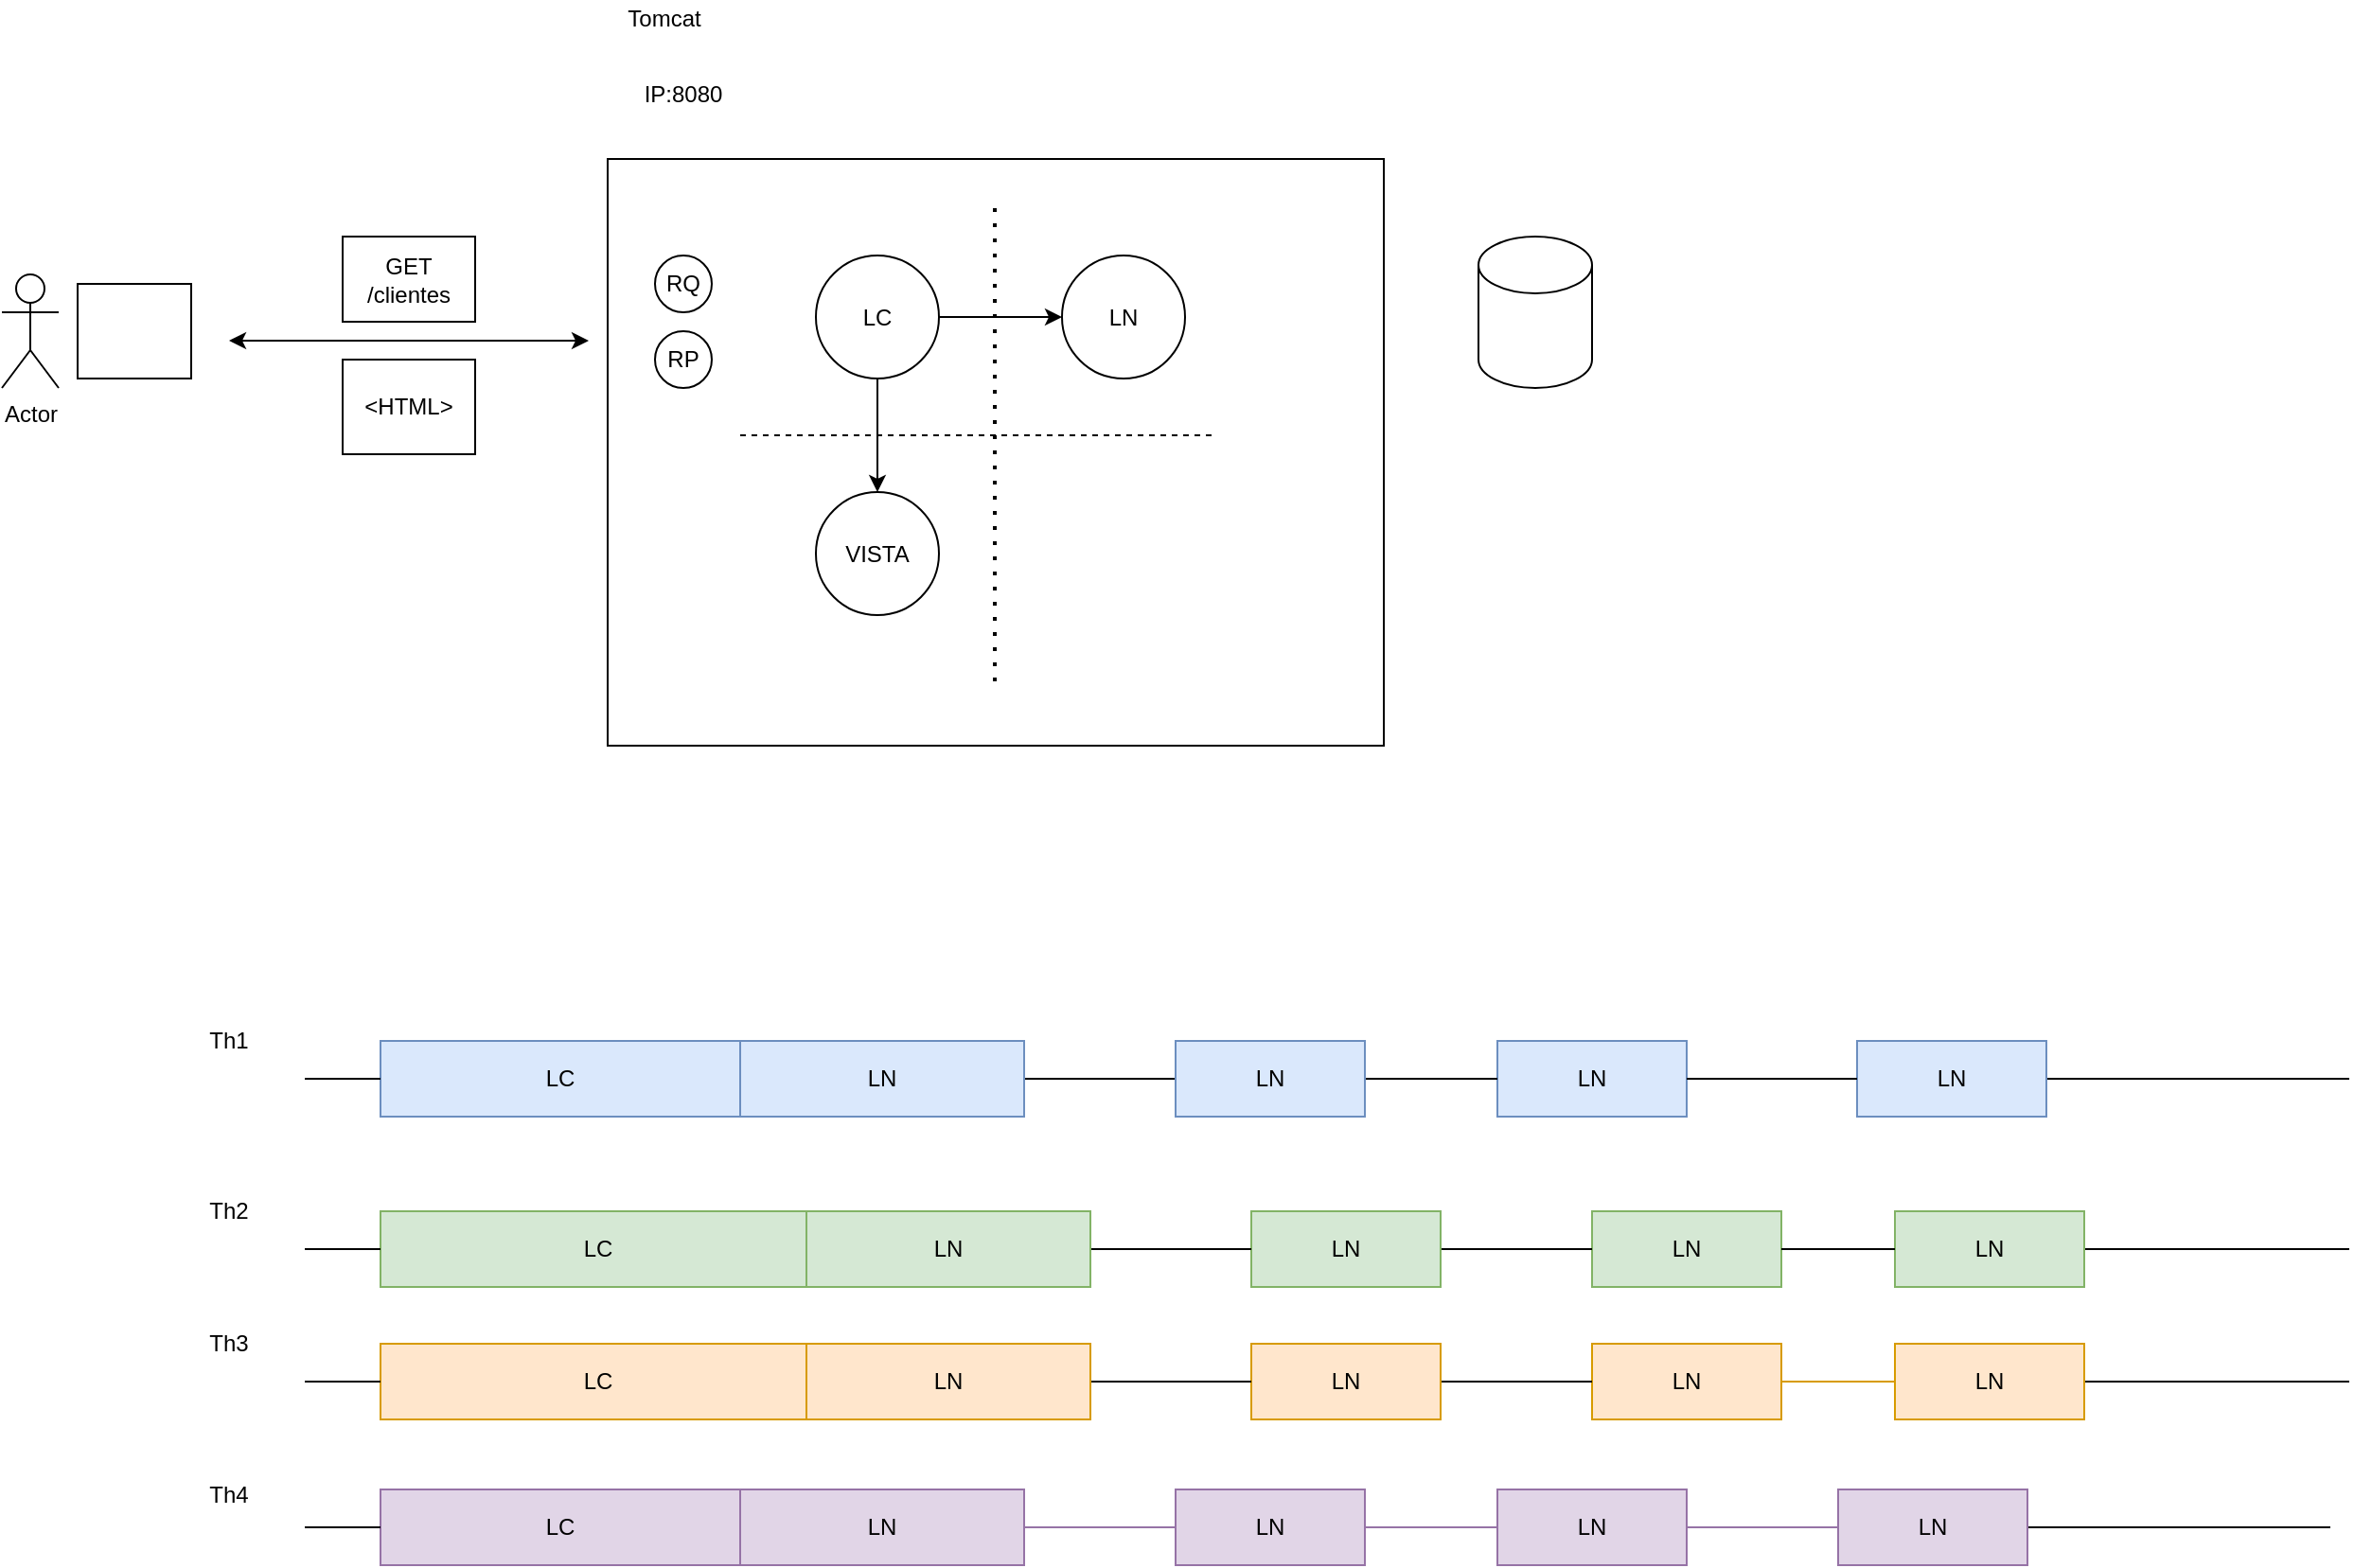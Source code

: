 <mxfile version="14.5.1" type="device" pages="4"><diagram id="OQXVmi5v03VDWBi_TgnM" name="Página-1"><mxGraphModel dx="1022" dy="591" grid="1" gridSize="10" guides="1" tooltips="1" connect="1" arrows="1" fold="1" page="1" pageScale="1" pageWidth="1169" pageHeight="827" math="0" shadow="0"><root><mxCell id="0"/><mxCell id="1" parent="0"/><mxCell id="PTMOw6zYpCvdBsjkZRKe-1" value="" style="rounded=0;whiteSpace=wrap;html=1;fillColor=none;" vertex="1" parent="1"><mxGeometry x="330" y="104" width="410" height="310" as="geometry"/></mxCell><mxCell id="PTMOw6zYpCvdBsjkZRKe-2" value="" style="rounded=0;whiteSpace=wrap;html=1;fillColor=none;" vertex="1" parent="1"><mxGeometry x="50" y="170" width="60" height="50" as="geometry"/></mxCell><mxCell id="PTMOw6zYpCvdBsjkZRKe-14" style="edgeStyle=orthogonalEdgeStyle;rounded=0;orthogonalLoop=1;jettySize=auto;html=1;entryX=0;entryY=0.5;entryDx=0;entryDy=0;" edge="1" parent="1" source="PTMOw6zYpCvdBsjkZRKe-3" target="PTMOw6zYpCvdBsjkZRKe-13"><mxGeometry relative="1" as="geometry"/></mxCell><mxCell id="PTMOw6zYpCvdBsjkZRKe-16" style="edgeStyle=orthogonalEdgeStyle;rounded=0;orthogonalLoop=1;jettySize=auto;html=1;" edge="1" parent="1" source="PTMOw6zYpCvdBsjkZRKe-3" target="PTMOw6zYpCvdBsjkZRKe-15"><mxGeometry relative="1" as="geometry"/></mxCell><mxCell id="PTMOw6zYpCvdBsjkZRKe-3" value="LC" style="ellipse;whiteSpace=wrap;html=1;aspect=fixed;fillColor=none;" vertex="1" parent="1"><mxGeometry x="440" y="155" width="65" height="65" as="geometry"/></mxCell><mxCell id="PTMOw6zYpCvdBsjkZRKe-4" value="Tomcat" style="text;html=1;strokeColor=none;fillColor=none;align=center;verticalAlign=middle;whiteSpace=wrap;rounded=0;" vertex="1" parent="1"><mxGeometry x="340" y="20" width="40" height="20" as="geometry"/></mxCell><mxCell id="PTMOw6zYpCvdBsjkZRKe-5" value="IP:8080" style="text;html=1;strokeColor=none;fillColor=none;align=center;verticalAlign=middle;whiteSpace=wrap;rounded=0;" vertex="1" parent="1"><mxGeometry x="350" y="60" width="40" height="20" as="geometry"/></mxCell><mxCell id="PTMOw6zYpCvdBsjkZRKe-6" value="Actor" style="shape=umlActor;verticalLabelPosition=bottom;verticalAlign=top;html=1;outlineConnect=0;fillColor=none;" vertex="1" parent="1"><mxGeometry x="10" y="165" width="30" height="60" as="geometry"/></mxCell><mxCell id="PTMOw6zYpCvdBsjkZRKe-7" value="" style="endArrow=classic;startArrow=classic;html=1;" edge="1" parent="1"><mxGeometry width="50" height="50" relative="1" as="geometry"><mxPoint x="130" y="200" as="sourcePoint"/><mxPoint x="320" y="200" as="targetPoint"/></mxGeometry></mxCell><mxCell id="PTMOw6zYpCvdBsjkZRKe-8" value="GET /clientes" style="rounded=0;whiteSpace=wrap;html=1;fillColor=none;" vertex="1" parent="1"><mxGeometry x="190" y="145" width="70" height="45" as="geometry"/></mxCell><mxCell id="PTMOw6zYpCvdBsjkZRKe-9" value="&amp;lt;HTML&amp;gt;" style="rounded=0;whiteSpace=wrap;html=1;fillColor=none;" vertex="1" parent="1"><mxGeometry x="190" y="210" width="70" height="50" as="geometry"/></mxCell><mxCell id="PTMOw6zYpCvdBsjkZRKe-11" value="RQ" style="ellipse;whiteSpace=wrap;html=1;aspect=fixed;fillColor=none;" vertex="1" parent="1"><mxGeometry x="355" y="155" width="30" height="30" as="geometry"/></mxCell><mxCell id="PTMOw6zYpCvdBsjkZRKe-12" value="RP" style="ellipse;whiteSpace=wrap;html=1;aspect=fixed;fillColor=none;" vertex="1" parent="1"><mxGeometry x="355" y="195" width="30" height="30" as="geometry"/></mxCell><mxCell id="PTMOw6zYpCvdBsjkZRKe-13" value="LN" style="ellipse;whiteSpace=wrap;html=1;aspect=fixed;fillColor=none;" vertex="1" parent="1"><mxGeometry x="570" y="155" width="65" height="65" as="geometry"/></mxCell><mxCell id="PTMOw6zYpCvdBsjkZRKe-15" value="VISTA" style="ellipse;whiteSpace=wrap;html=1;aspect=fixed;fillColor=none;" vertex="1" parent="1"><mxGeometry x="440" y="280" width="65" height="65" as="geometry"/></mxCell><mxCell id="PTMOw6zYpCvdBsjkZRKe-17" value="" style="endArrow=none;dashed=1;html=1;" edge="1" parent="1"><mxGeometry width="50" height="50" relative="1" as="geometry"><mxPoint x="400" y="250" as="sourcePoint"/><mxPoint x="650" y="250" as="targetPoint"/></mxGeometry></mxCell><mxCell id="PTMOw6zYpCvdBsjkZRKe-18" value="" style="endArrow=none;dashed=1;html=1;dashPattern=1 3;strokeWidth=2;" edge="1" parent="1"><mxGeometry width="50" height="50" relative="1" as="geometry"><mxPoint x="534.5" y="380" as="sourcePoint"/><mxPoint x="534.5" y="130" as="targetPoint"/></mxGeometry></mxCell><mxCell id="PTMOw6zYpCvdBsjkZRKe-19" value="" style="shape=cylinder3;whiteSpace=wrap;html=1;boundedLbl=1;backgroundOutline=1;size=15;fillColor=none;" vertex="1" parent="1"><mxGeometry x="790" y="145" width="60" height="80" as="geometry"/></mxCell><mxCell id="PTMOw6zYpCvdBsjkZRKe-20" value="" style="endArrow=none;html=1;" edge="1" parent="1" source="PTMOw6zYpCvdBsjkZRKe-28"><mxGeometry width="50" height="50" relative="1" as="geometry"><mxPoint x="170" y="590" as="sourcePoint"/><mxPoint x="1250" y="590" as="targetPoint"/></mxGeometry></mxCell><mxCell id="PTMOw6zYpCvdBsjkZRKe-21" value="LC" style="rounded=0;whiteSpace=wrap;html=1;fillColor=#dae8fc;strokeColor=#6c8ebf;" vertex="1" parent="1"><mxGeometry x="210" y="570" width="190" height="40" as="geometry"/></mxCell><mxCell id="PTMOw6zYpCvdBsjkZRKe-22" value="" style="endArrow=none;html=1;" edge="1" parent="1" target="PTMOw6zYpCvdBsjkZRKe-21"><mxGeometry width="50" height="50" relative="1" as="geometry"><mxPoint x="170" y="590" as="sourcePoint"/><mxPoint x="980" y="590" as="targetPoint"/></mxGeometry></mxCell><mxCell id="PTMOw6zYpCvdBsjkZRKe-23" value="Th1" style="text;html=1;strokeColor=none;fillColor=none;align=center;verticalAlign=middle;whiteSpace=wrap;rounded=0;" vertex="1" parent="1"><mxGeometry x="110" y="560" width="40" height="20" as="geometry"/></mxCell><mxCell id="PTMOw6zYpCvdBsjkZRKe-26" value="LN&lt;span style=&quot;color: rgba(0 , 0 , 0 , 0) ; font-family: monospace ; font-size: 0px&quot;&gt;%3CmxGraphModel%3E%3Croot%3E%3CmxCell%20id%3D%220%22%2F%3E%3CmxCell%20id%3D%221%22%20parent%3D%220%22%2F%3E%3CmxCell%20id%3D%222%22%20value%3D%22LC%22%20style%3D%22ellipse%3BwhiteSpace%3Dwrap%3Bhtml%3D1%3Baspect%3Dfixed%3BfillColor%3Dnone%3B%22%20vertex%3D%221%22%20parent%3D%221%22%3E%3CmxGeometry%20x%3D%22440%22%20y%3D%22155%22%20width%3D%2265%22%20height%3D%2265%22%20as%3D%22geometry%22%2F%3E%3C%2FmxCell%3E%3C%2Froot%3E%3C%2FmxGraphModel%3E&lt;/span&gt;" style="rounded=0;whiteSpace=wrap;html=1;fillColor=#dae8fc;strokeColor=#6c8ebf;" vertex="1" parent="1"><mxGeometry x="800" y="570" width="100" height="40" as="geometry"/></mxCell><mxCell id="PTMOw6zYpCvdBsjkZRKe-27" value="" style="endArrow=none;html=1;" edge="1" parent="1" source="PTMOw6zYpCvdBsjkZRKe-21" target="PTMOw6zYpCvdBsjkZRKe-26"><mxGeometry width="50" height="50" relative="1" as="geometry"><mxPoint x="400" y="590" as="sourcePoint"/><mxPoint x="1120" y="590" as="targetPoint"/></mxGeometry></mxCell><mxCell id="PTMOw6zYpCvdBsjkZRKe-25" value="LN&lt;span style=&quot;color: rgba(0 , 0 , 0 , 0) ; font-family: monospace ; font-size: 0px&quot;&gt;%3CmxGraphModel%3E%3Croot%3E%3CmxCell%20id%3D%220%22%2F%3E%3CmxCell%20id%3D%221%22%20parent%3D%220%22%2F%3E%3CmxCell%20id%3D%222%22%20value%3D%22LC%22%20style%3D%22ellipse%3BwhiteSpace%3Dwrap%3Bhtml%3D1%3Baspect%3Dfixed%3BfillColor%3Dnone%3B%22%20vertex%3D%221%22%20parent%3D%221%22%3E%3CmxGeometry%20x%3D%22440%22%20y%3D%22155%22%20width%3D%2265%22%20height%3D%2265%22%20as%3D%22geometry%22%2F%3E%3C%2FmxCell%3E%3C%2Froot%3E%3C%2FmxGraphModel%3E&lt;/span&gt;" style="rounded=0;whiteSpace=wrap;html=1;fillColor=#dae8fc;strokeColor=#6c8ebf;" vertex="1" parent="1"><mxGeometry x="630" y="570" width="100" height="40" as="geometry"/></mxCell><mxCell id="PTMOw6zYpCvdBsjkZRKe-28" value="LN&lt;span style=&quot;color: rgba(0 , 0 , 0 , 0) ; font-family: monospace ; font-size: 0px&quot;&gt;%3CmxGraphModel%3E%3Croot%3E%3CmxCell%20id%3D%220%22%2F%3E%3CmxCell%20id%3D%221%22%20parent%3D%220%22%2F%3E%3CmxCell%20id%3D%222%22%20value%3D%22LC%22%20style%3D%22ellipse%3BwhiteSpace%3Dwrap%3Bhtml%3D1%3Baspect%3Dfixed%3BfillColor%3Dnone%3B%22%20vertex%3D%221%22%20parent%3D%221%22%3E%3CmxGeometry%20x%3D%22440%22%20y%3D%22155%22%20width%3D%2265%22%20height%3D%2265%22%20as%3D%22geometry%22%2F%3E%3C%2FmxCell%3E%3C%2Froot%3E%3C%2FmxGraphModel%3E&lt;/span&gt;" style="rounded=0;whiteSpace=wrap;html=1;fillColor=#dae8fc;strokeColor=#6c8ebf;" vertex="1" parent="1"><mxGeometry x="990" y="570" width="100" height="40" as="geometry"/></mxCell><mxCell id="PTMOw6zYpCvdBsjkZRKe-29" value="" style="endArrow=none;html=1;" edge="1" parent="1" source="PTMOw6zYpCvdBsjkZRKe-26" target="PTMOw6zYpCvdBsjkZRKe-28"><mxGeometry width="50" height="50" relative="1" as="geometry"><mxPoint x="900" y="590" as="sourcePoint"/><mxPoint x="1120" y="590" as="targetPoint"/></mxGeometry></mxCell><mxCell id="PTMOw6zYpCvdBsjkZRKe-24" value="LN" style="rounded=0;whiteSpace=wrap;html=1;fillColor=#dae8fc;strokeColor=#6c8ebf;" vertex="1" parent="1"><mxGeometry x="400" y="570" width="150" height="40" as="geometry"/></mxCell><mxCell id="PTMOw6zYpCvdBsjkZRKe-30" value="" style="endArrow=none;html=1;" edge="1" parent="1" source="PTMOw6zYpCvdBsjkZRKe-37"><mxGeometry width="50" height="50" relative="1" as="geometry"><mxPoint x="170" y="680" as="sourcePoint"/><mxPoint x="1250" y="680" as="targetPoint"/></mxGeometry></mxCell><mxCell id="PTMOw6zYpCvdBsjkZRKe-31" value="LC" style="rounded=0;whiteSpace=wrap;html=1;fillColor=#d5e8d4;strokeColor=#82b366;" vertex="1" parent="1"><mxGeometry x="210" y="660" width="230" height="40" as="geometry"/></mxCell><mxCell id="PTMOw6zYpCvdBsjkZRKe-32" value="" style="endArrow=none;html=1;" edge="1" parent="1" target="PTMOw6zYpCvdBsjkZRKe-31"><mxGeometry width="50" height="50" relative="1" as="geometry"><mxPoint x="170" y="680" as="sourcePoint"/><mxPoint x="980" y="680" as="targetPoint"/></mxGeometry></mxCell><mxCell id="PTMOw6zYpCvdBsjkZRKe-33" value="Th2" style="text;html=1;strokeColor=none;fillColor=none;align=center;verticalAlign=middle;whiteSpace=wrap;rounded=0;" vertex="1" parent="1"><mxGeometry x="110" y="650" width="40" height="20" as="geometry"/></mxCell><mxCell id="PTMOw6zYpCvdBsjkZRKe-34" value="LN&lt;span style=&quot;color: rgba(0 , 0 , 0 , 0) ; font-family: monospace ; font-size: 0px&quot;&gt;%3CmxGraphModel%3E%3Croot%3E%3CmxCell%20id%3D%220%22%2F%3E%3CmxCell%20id%3D%221%22%20parent%3D%220%22%2F%3E%3CmxCell%20id%3D%222%22%20value%3D%22LC%22%20style%3D%22ellipse%3BwhiteSpace%3Dwrap%3Bhtml%3D1%3Baspect%3Dfixed%3BfillColor%3Dnone%3B%22%20vertex%3D%221%22%20parent%3D%221%22%3E%3CmxGeometry%20x%3D%22440%22%20y%3D%22155%22%20width%3D%2265%22%20height%3D%2265%22%20as%3D%22geometry%22%2F%3E%3C%2FmxCell%3E%3C%2Froot%3E%3C%2FmxGraphModel%3E&lt;/span&gt;" style="rounded=0;whiteSpace=wrap;html=1;fillColor=#d5e8d4;strokeColor=#82b366;" vertex="1" parent="1"><mxGeometry x="850" y="660" width="100" height="40" as="geometry"/></mxCell><mxCell id="PTMOw6zYpCvdBsjkZRKe-35" value="" style="endArrow=none;html=1;" edge="1" parent="1" source="PTMOw6zYpCvdBsjkZRKe-36" target="PTMOw6zYpCvdBsjkZRKe-34"><mxGeometry width="50" height="50" relative="1" as="geometry"><mxPoint x="400" y="680" as="sourcePoint"/><mxPoint x="1120" y="680" as="targetPoint"/></mxGeometry></mxCell><mxCell id="PTMOw6zYpCvdBsjkZRKe-37" value="LN&lt;span style=&quot;color: rgba(0 , 0 , 0 , 0) ; font-family: monospace ; font-size: 0px&quot;&gt;%3CmxGraphModel%3E%3Croot%3E%3CmxCell%20id%3D%220%22%2F%3E%3CmxCell%20id%3D%221%22%20parent%3D%220%22%2F%3E%3CmxCell%20id%3D%222%22%20value%3D%22LC%22%20style%3D%22ellipse%3BwhiteSpace%3Dwrap%3Bhtml%3D1%3Baspect%3Dfixed%3BfillColor%3Dnone%3B%22%20vertex%3D%221%22%20parent%3D%221%22%3E%3CmxGeometry%20x%3D%22440%22%20y%3D%22155%22%20width%3D%2265%22%20height%3D%2265%22%20as%3D%22geometry%22%2F%3E%3C%2FmxCell%3E%3C%2Froot%3E%3C%2FmxGraphModel%3E&lt;/span&gt;" style="rounded=0;whiteSpace=wrap;html=1;fillColor=#d5e8d4;strokeColor=#82b366;" vertex="1" parent="1"><mxGeometry x="1010" y="660" width="100" height="40" as="geometry"/></mxCell><mxCell id="PTMOw6zYpCvdBsjkZRKe-38" value="" style="endArrow=none;html=1;" edge="1" parent="1" source="PTMOw6zYpCvdBsjkZRKe-34" target="PTMOw6zYpCvdBsjkZRKe-37"><mxGeometry width="50" height="50" relative="1" as="geometry"><mxPoint x="900" y="680" as="sourcePoint"/><mxPoint x="1120" y="680" as="targetPoint"/></mxGeometry></mxCell><mxCell id="PTMOw6zYpCvdBsjkZRKe-36" value="LN&lt;span style=&quot;color: rgba(0 , 0 , 0 , 0) ; font-family: monospace ; font-size: 0px&quot;&gt;%3CmxGraphModel%3E%3Croot%3E%3CmxCell%20id%3D%220%22%2F%3E%3CmxCell%20id%3D%221%22%20parent%3D%220%22%2F%3E%3CmxCell%20id%3D%222%22%20value%3D%22LC%22%20style%3D%22ellipse%3BwhiteSpace%3Dwrap%3Bhtml%3D1%3Baspect%3Dfixed%3BfillColor%3Dnone%3B%22%20vertex%3D%221%22%20parent%3D%221%22%3E%3CmxGeometry%20x%3D%22440%22%20y%3D%22155%22%20width%3D%2265%22%20height%3D%2265%22%20as%3D%22geometry%22%2F%3E%3C%2FmxCell%3E%3C%2Froot%3E%3C%2FmxGraphModel%3E&lt;/span&gt;" style="rounded=0;whiteSpace=wrap;html=1;fillColor=#d5e8d4;strokeColor=#82b366;" vertex="1" parent="1"><mxGeometry x="670" y="660" width="100" height="40" as="geometry"/></mxCell><mxCell id="PTMOw6zYpCvdBsjkZRKe-40" value="" style="endArrow=none;html=1;" edge="1" parent="1" source="PTMOw6zYpCvdBsjkZRKe-31" target="PTMOw6zYpCvdBsjkZRKe-36"><mxGeometry width="50" height="50" relative="1" as="geometry"><mxPoint x="400" y="680" as="sourcePoint"/><mxPoint x="800" y="680" as="targetPoint"/></mxGeometry></mxCell><mxCell id="PTMOw6zYpCvdBsjkZRKe-39" value="LN" style="rounded=0;whiteSpace=wrap;html=1;fillColor=#d5e8d4;strokeColor=#82b366;" vertex="1" parent="1"><mxGeometry x="435" y="660" width="150" height="40" as="geometry"/></mxCell><mxCell id="PTMOw6zYpCvdBsjkZRKe-41" value="" style="endArrow=none;html=1;" edge="1" parent="1" source="PTMOw6zYpCvdBsjkZRKe-47"><mxGeometry width="50" height="50" relative="1" as="geometry"><mxPoint x="170" y="750" as="sourcePoint"/><mxPoint x="1250" y="750" as="targetPoint"/></mxGeometry></mxCell><mxCell id="PTMOw6zYpCvdBsjkZRKe-42" value="LC" style="rounded=0;whiteSpace=wrap;html=1;fillColor=#ffe6cc;strokeColor=#d79b00;" vertex="1" parent="1"><mxGeometry x="210" y="730" width="230" height="40" as="geometry"/></mxCell><mxCell id="PTMOw6zYpCvdBsjkZRKe-43" value="" style="endArrow=none;html=1;" edge="1" parent="1" target="PTMOw6zYpCvdBsjkZRKe-42"><mxGeometry width="50" height="50" relative="1" as="geometry"><mxPoint x="170" y="750" as="sourcePoint"/><mxPoint x="980" y="750" as="targetPoint"/></mxGeometry></mxCell><mxCell id="PTMOw6zYpCvdBsjkZRKe-44" value="Th3" style="text;html=1;strokeColor=none;fillColor=none;align=center;verticalAlign=middle;whiteSpace=wrap;rounded=0;" vertex="1" parent="1"><mxGeometry x="110" y="720" width="40" height="20" as="geometry"/></mxCell><mxCell id="PTMOw6zYpCvdBsjkZRKe-45" value="LN&lt;span style=&quot;color: rgba(0 , 0 , 0 , 0) ; font-family: monospace ; font-size: 0px&quot;&gt;%3CmxGraphModel%3E%3Croot%3E%3CmxCell%20id%3D%220%22%2F%3E%3CmxCell%20id%3D%221%22%20parent%3D%220%22%2F%3E%3CmxCell%20id%3D%222%22%20value%3D%22LC%22%20style%3D%22ellipse%3BwhiteSpace%3Dwrap%3Bhtml%3D1%3Baspect%3Dfixed%3BfillColor%3Dnone%3B%22%20vertex%3D%221%22%20parent%3D%221%22%3E%3CmxGeometry%20x%3D%22440%22%20y%3D%22155%22%20width%3D%2265%22%20height%3D%2265%22%20as%3D%22geometry%22%2F%3E%3C%2FmxCell%3E%3C%2Froot%3E%3C%2FmxGraphModel%3E&lt;/span&gt;" style="rounded=0;whiteSpace=wrap;html=1;fillColor=#ffe6cc;strokeColor=#d79b00;" vertex="1" parent="1"><mxGeometry x="850" y="730" width="100" height="40" as="geometry"/></mxCell><mxCell id="PTMOw6zYpCvdBsjkZRKe-46" value="" style="endArrow=none;html=1;fillColor=#ffe6cc;" edge="1" parent="1" source="PTMOw6zYpCvdBsjkZRKe-49" target="PTMOw6zYpCvdBsjkZRKe-45"><mxGeometry width="50" height="50" relative="1" as="geometry"><mxPoint x="400" y="750" as="sourcePoint"/><mxPoint x="1120" y="750" as="targetPoint"/></mxGeometry></mxCell><mxCell id="PTMOw6zYpCvdBsjkZRKe-47" value="LN&lt;span style=&quot;color: rgba(0 , 0 , 0 , 0) ; font-family: monospace ; font-size: 0px&quot;&gt;%3CmxGraphModel%3E%3Croot%3E%3CmxCell%20id%3D%220%22%2F%3E%3CmxCell%20id%3D%221%22%20parent%3D%220%22%2F%3E%3CmxCell%20id%3D%222%22%20value%3D%22LC%22%20style%3D%22ellipse%3BwhiteSpace%3Dwrap%3Bhtml%3D1%3Baspect%3Dfixed%3BfillColor%3Dnone%3B%22%20vertex%3D%221%22%20parent%3D%221%22%3E%3CmxGeometry%20x%3D%22440%22%20y%3D%22155%22%20width%3D%2265%22%20height%3D%2265%22%20as%3D%22geometry%22%2F%3E%3C%2FmxCell%3E%3C%2Froot%3E%3C%2FmxGraphModel%3E&lt;/span&gt;" style="rounded=0;whiteSpace=wrap;html=1;fillColor=#ffe6cc;strokeColor=#d79b00;" vertex="1" parent="1"><mxGeometry x="1010" y="730" width="100" height="40" as="geometry"/></mxCell><mxCell id="PTMOw6zYpCvdBsjkZRKe-48" value="" style="endArrow=none;html=1;fillColor=#ffe6cc;strokeColor=#d79b00;" edge="1" parent="1" source="PTMOw6zYpCvdBsjkZRKe-45" target="PTMOw6zYpCvdBsjkZRKe-47"><mxGeometry width="50" height="50" relative="1" as="geometry"><mxPoint x="900" y="750" as="sourcePoint"/><mxPoint x="1120" y="750" as="targetPoint"/></mxGeometry></mxCell><mxCell id="PTMOw6zYpCvdBsjkZRKe-49" value="LN&lt;span style=&quot;color: rgba(0 , 0 , 0 , 0) ; font-family: monospace ; font-size: 0px&quot;&gt;%3CmxGraphModel%3E%3Croot%3E%3CmxCell%20id%3D%220%22%2F%3E%3CmxCell%20id%3D%221%22%20parent%3D%220%22%2F%3E%3CmxCell%20id%3D%222%22%20value%3D%22LC%22%20style%3D%22ellipse%3BwhiteSpace%3Dwrap%3Bhtml%3D1%3Baspect%3Dfixed%3BfillColor%3Dnone%3B%22%20vertex%3D%221%22%20parent%3D%221%22%3E%3CmxGeometry%20x%3D%22440%22%20y%3D%22155%22%20width%3D%2265%22%20height%3D%2265%22%20as%3D%22geometry%22%2F%3E%3C%2FmxCell%3E%3C%2Froot%3E%3C%2FmxGraphModel%3E&lt;/span&gt;" style="rounded=0;whiteSpace=wrap;html=1;fillColor=#ffe6cc;strokeColor=#d79b00;" vertex="1" parent="1"><mxGeometry x="670" y="730" width="100" height="40" as="geometry"/></mxCell><mxCell id="PTMOw6zYpCvdBsjkZRKe-50" value="" style="endArrow=none;html=1;fillColor=#ffe6cc;" edge="1" parent="1" source="PTMOw6zYpCvdBsjkZRKe-42" target="PTMOw6zYpCvdBsjkZRKe-49"><mxGeometry width="50" height="50" relative="1" as="geometry"><mxPoint x="400" y="750" as="sourcePoint"/><mxPoint x="800" y="750" as="targetPoint"/></mxGeometry></mxCell><mxCell id="PTMOw6zYpCvdBsjkZRKe-51" value="LN" style="rounded=0;whiteSpace=wrap;html=1;fillColor=#ffe6cc;strokeColor=#d79b00;" vertex="1" parent="1"><mxGeometry x="435" y="730" width="150" height="40" as="geometry"/></mxCell><mxCell id="PTMOw6zYpCvdBsjkZRKe-52" value="" style="endArrow=none;html=1;" edge="1" parent="1" source="PTMOw6zYpCvdBsjkZRKe-58"><mxGeometry width="50" height="50" relative="1" as="geometry"><mxPoint x="170" y="827" as="sourcePoint"/><mxPoint x="1240" y="827" as="targetPoint"/></mxGeometry></mxCell><mxCell id="PTMOw6zYpCvdBsjkZRKe-53" value="LC" style="rounded=0;whiteSpace=wrap;html=1;fillColor=#e1d5e7;strokeColor=#9673a6;" vertex="1" parent="1"><mxGeometry x="210" y="807" width="190" height="40" as="geometry"/></mxCell><mxCell id="PTMOw6zYpCvdBsjkZRKe-54" value="" style="endArrow=none;html=1;" edge="1" parent="1" target="PTMOw6zYpCvdBsjkZRKe-53"><mxGeometry width="50" height="50" relative="1" as="geometry"><mxPoint x="170" y="827" as="sourcePoint"/><mxPoint x="980" y="827" as="targetPoint"/></mxGeometry></mxCell><mxCell id="PTMOw6zYpCvdBsjkZRKe-55" value="LN&lt;span style=&quot;color: rgba(0 , 0 , 0 , 0) ; font-family: monospace ; font-size: 0px&quot;&gt;%3CmxGraphModel%3E%3Croot%3E%3CmxCell%20id%3D%220%22%2F%3E%3CmxCell%20id%3D%221%22%20parent%3D%220%22%2F%3E%3CmxCell%20id%3D%222%22%20value%3D%22LC%22%20style%3D%22ellipse%3BwhiteSpace%3Dwrap%3Bhtml%3D1%3Baspect%3Dfixed%3BfillColor%3Dnone%3B%22%20vertex%3D%221%22%20parent%3D%221%22%3E%3CmxGeometry%20x%3D%22440%22%20y%3D%22155%22%20width%3D%2265%22%20height%3D%2265%22%20as%3D%22geometry%22%2F%3E%3C%2FmxCell%3E%3C%2Froot%3E%3C%2FmxGraphModel%3E&lt;/span&gt;" style="rounded=0;whiteSpace=wrap;html=1;fillColor=#e1d5e7;strokeColor=#9673a6;" vertex="1" parent="1"><mxGeometry x="800" y="807" width="100" height="40" as="geometry"/></mxCell><mxCell id="PTMOw6zYpCvdBsjkZRKe-56" value="" style="endArrow=none;html=1;fillColor=#e1d5e7;strokeColor=#9673a6;" edge="1" parent="1" source="PTMOw6zYpCvdBsjkZRKe-53" target="PTMOw6zYpCvdBsjkZRKe-55"><mxGeometry width="50" height="50" relative="1" as="geometry"><mxPoint x="400" y="827" as="sourcePoint"/><mxPoint x="1120" y="827" as="targetPoint"/></mxGeometry></mxCell><mxCell id="PTMOw6zYpCvdBsjkZRKe-57" value="LN&lt;span style=&quot;color: rgba(0 , 0 , 0 , 0) ; font-family: monospace ; font-size: 0px&quot;&gt;%3CmxGraphModel%3E%3Croot%3E%3CmxCell%20id%3D%220%22%2F%3E%3CmxCell%20id%3D%221%22%20parent%3D%220%22%2F%3E%3CmxCell%20id%3D%222%22%20value%3D%22LC%22%20style%3D%22ellipse%3BwhiteSpace%3Dwrap%3Bhtml%3D1%3Baspect%3Dfixed%3BfillColor%3Dnone%3B%22%20vertex%3D%221%22%20parent%3D%221%22%3E%3CmxGeometry%20x%3D%22440%22%20y%3D%22155%22%20width%3D%2265%22%20height%3D%2265%22%20as%3D%22geometry%22%2F%3E%3C%2FmxCell%3E%3C%2Froot%3E%3C%2FmxGraphModel%3E&lt;/span&gt;" style="rounded=0;whiteSpace=wrap;html=1;fillColor=#e1d5e7;strokeColor=#9673a6;" vertex="1" parent="1"><mxGeometry x="630" y="807" width="100" height="40" as="geometry"/></mxCell><mxCell id="PTMOw6zYpCvdBsjkZRKe-58" value="LN&lt;span style=&quot;color: rgba(0 , 0 , 0 , 0) ; font-family: monospace ; font-size: 0px&quot;&gt;%3CmxGraphModel%3E%3Croot%3E%3CmxCell%20id%3D%220%22%2F%3E%3CmxCell%20id%3D%221%22%20parent%3D%220%22%2F%3E%3CmxCell%20id%3D%222%22%20value%3D%22LC%22%20style%3D%22ellipse%3BwhiteSpace%3Dwrap%3Bhtml%3D1%3Baspect%3Dfixed%3BfillColor%3Dnone%3B%22%20vertex%3D%221%22%20parent%3D%221%22%3E%3CmxGeometry%20x%3D%22440%22%20y%3D%22155%22%20width%3D%2265%22%20height%3D%2265%22%20as%3D%22geometry%22%2F%3E%3C%2FmxCell%3E%3C%2Froot%3E%3C%2FmxGraphModel%3E&lt;/span&gt;" style="rounded=0;whiteSpace=wrap;html=1;fillColor=#e1d5e7;strokeColor=#9673a6;" vertex="1" parent="1"><mxGeometry x="980" y="807" width="100" height="40" as="geometry"/></mxCell><mxCell id="PTMOw6zYpCvdBsjkZRKe-59" value="" style="endArrow=none;html=1;fillColor=#e1d5e7;strokeColor=#9673a6;" edge="1" parent="1" source="PTMOw6zYpCvdBsjkZRKe-55" target="PTMOw6zYpCvdBsjkZRKe-58"><mxGeometry width="50" height="50" relative="1" as="geometry"><mxPoint x="900" y="827" as="sourcePoint"/><mxPoint x="1120" y="827" as="targetPoint"/></mxGeometry></mxCell><mxCell id="PTMOw6zYpCvdBsjkZRKe-60" value="LN" style="rounded=0;whiteSpace=wrap;html=1;fillColor=#e1d5e7;strokeColor=#9673a6;" vertex="1" parent="1"><mxGeometry x="400" y="807" width="150" height="40" as="geometry"/></mxCell><mxCell id="nTDeJZU2F6FgSAcWmztD-1" value="Th4" style="text;html=1;strokeColor=none;fillColor=none;align=center;verticalAlign=middle;whiteSpace=wrap;rounded=0;" vertex="1" parent="1"><mxGeometry x="110" y="800" width="40" height="20" as="geometry"/></mxCell></root></mxGraphModel></diagram><diagram id="EeFWmJuoulUNkiQVcke3" name="Página-2"><mxGraphModel dx="1202" dy="695" grid="1" gridSize="10" guides="1" tooltips="1" connect="1" arrows="1" fold="1" page="1" pageScale="1" pageWidth="1169" pageHeight="827" math="0" shadow="0"><root><mxCell id="DBBdNDELvc3sCcWB_Pt6-0"/><mxCell id="DBBdNDELvc3sCcWB_Pt6-1" parent="DBBdNDELvc3sCcWB_Pt6-0"/><mxCell id="J_xDSzBV66T3A2bsAQIs-4" value="" style="endArrow=none;html=1;" edge="1" parent="DBBdNDELvc3sCcWB_Pt6-1" target="J_xDSzBV66T3A2bsAQIs-3"><mxGeometry width="50" height="50" relative="1" as="geometry"><mxPoint x="130" y="590" as="sourcePoint"/><mxPoint x="1020" y="590" as="targetPoint"/></mxGeometry></mxCell><mxCell id="9CRzU3GwVA_tou6H1oqv-5" value="" style="endArrow=none;html=1;" edge="1" parent="DBBdNDELvc3sCcWB_Pt6-1" target="9CRzU3GwVA_tou6H1oqv-4"><mxGeometry width="50" height="50" relative="1" as="geometry"><mxPoint x="240" y="770" as="sourcePoint"/><mxPoint x="1130" y="770" as="targetPoint"/><Array as="points"><mxPoint x="700" y="770"/></Array></mxGeometry></mxCell><mxCell id="J_xDSzBV66T3A2bsAQIs-11" value="" style="endArrow=none;html=1;" edge="1" parent="DBBdNDELvc3sCcWB_Pt6-1" target="J_xDSzBV66T3A2bsAQIs-10"><mxGeometry width="50" height="50" relative="1" as="geometry"><mxPoint x="130" y="680" as="sourcePoint"/><mxPoint x="1020" y="680" as="targetPoint"/><Array as="points"><mxPoint x="590" y="680"/></Array></mxGeometry></mxCell><mxCell id="DBBdNDELvc3sCcWB_Pt6-2" value="" style="rounded=0;whiteSpace=wrap;html=1;fillColor=none;" vertex="1" parent="DBBdNDELvc3sCcWB_Pt6-1"><mxGeometry x="330" y="80" width="650" height="370" as="geometry"/></mxCell><mxCell id="DBBdNDELvc3sCcWB_Pt6-3" value="" style="rounded=0;whiteSpace=wrap;html=1;fillColor=none;" vertex="1" parent="DBBdNDELvc3sCcWB_Pt6-1"><mxGeometry x="50" y="170" width="60" height="50" as="geometry"/></mxCell><mxCell id="DBBdNDELvc3sCcWB_Pt6-4" style="edgeStyle=orthogonalEdgeStyle;rounded=0;orthogonalLoop=1;jettySize=auto;html=1;entryX=0;entryY=0.5;entryDx=0;entryDy=0;" edge="1" parent="DBBdNDELvc3sCcWB_Pt6-1" source="DBBdNDELvc3sCcWB_Pt6-6" target="DBBdNDELvc3sCcWB_Pt6-15"><mxGeometry relative="1" as="geometry"/></mxCell><mxCell id="DBBdNDELvc3sCcWB_Pt6-5" style="edgeStyle=orthogonalEdgeStyle;rounded=0;orthogonalLoop=1;jettySize=auto;html=1;" edge="1" parent="DBBdNDELvc3sCcWB_Pt6-1" source="DBBdNDELvc3sCcWB_Pt6-6" target="DBBdNDELvc3sCcWB_Pt6-16"><mxGeometry relative="1" as="geometry"/></mxCell><mxCell id="DBBdNDELvc3sCcWB_Pt6-6" value="LC" style="ellipse;whiteSpace=wrap;html=1;aspect=fixed;fillColor=none;" vertex="1" parent="DBBdNDELvc3sCcWB_Pt6-1"><mxGeometry x="660" y="170" width="65" height="65" as="geometry"/></mxCell><mxCell id="DBBdNDELvc3sCcWB_Pt6-7" value="Tomcat" style="text;html=1;strokeColor=none;fillColor=none;align=center;verticalAlign=middle;whiteSpace=wrap;rounded=0;" vertex="1" parent="DBBdNDELvc3sCcWB_Pt6-1"><mxGeometry x="340" y="20" width="40" height="20" as="geometry"/></mxCell><mxCell id="DBBdNDELvc3sCcWB_Pt6-8" value="IP:8080" style="text;html=1;strokeColor=none;fillColor=none;align=center;verticalAlign=middle;whiteSpace=wrap;rounded=0;" vertex="1" parent="DBBdNDELvc3sCcWB_Pt6-1"><mxGeometry x="350" y="60" width="40" height="20" as="geometry"/></mxCell><mxCell id="DBBdNDELvc3sCcWB_Pt6-9" value="Actor" style="shape=umlActor;verticalLabelPosition=bottom;verticalAlign=top;html=1;outlineConnect=0;fillColor=none;" vertex="1" parent="DBBdNDELvc3sCcWB_Pt6-1"><mxGeometry x="10" y="165" width="30" height="60" as="geometry"/></mxCell><mxCell id="DBBdNDELvc3sCcWB_Pt6-10" value="" style="endArrow=classic;startArrow=classic;html=1;" edge="1" parent="DBBdNDELvc3sCcWB_Pt6-1"><mxGeometry width="50" height="50" relative="1" as="geometry"><mxPoint x="130" y="200" as="sourcePoint"/><mxPoint x="320" y="200" as="targetPoint"/></mxGeometry></mxCell><mxCell id="DBBdNDELvc3sCcWB_Pt6-11" value="GET /clientes" style="rounded=0;whiteSpace=wrap;html=1;fillColor=none;" vertex="1" parent="DBBdNDELvc3sCcWB_Pt6-1"><mxGeometry x="190" y="145" width="70" height="45" as="geometry"/></mxCell><mxCell id="DBBdNDELvc3sCcWB_Pt6-12" value="&amp;lt;HTML&amp;gt;" style="rounded=0;whiteSpace=wrap;html=1;fillColor=none;" vertex="1" parent="DBBdNDELvc3sCcWB_Pt6-1"><mxGeometry x="190" y="210" width="70" height="50" as="geometry"/></mxCell><mxCell id="DBBdNDELvc3sCcWB_Pt6-13" value="RQ" style="ellipse;whiteSpace=wrap;html=1;aspect=fixed;fillColor=none;" vertex="1" parent="DBBdNDELvc3sCcWB_Pt6-1"><mxGeometry x="355" y="155" width="30" height="30" as="geometry"/></mxCell><mxCell id="DBBdNDELvc3sCcWB_Pt6-14" value="RP" style="ellipse;whiteSpace=wrap;html=1;aspect=fixed;fillColor=none;" vertex="1" parent="DBBdNDELvc3sCcWB_Pt6-1"><mxGeometry x="355" y="195" width="30" height="30" as="geometry"/></mxCell><mxCell id="DBBdNDELvc3sCcWB_Pt6-15" value="LN" style="ellipse;whiteSpace=wrap;html=1;aspect=fixed;fillColor=none;" vertex="1" parent="DBBdNDELvc3sCcWB_Pt6-1"><mxGeometry x="790" y="170" width="65" height="65" as="geometry"/></mxCell><mxCell id="DBBdNDELvc3sCcWB_Pt6-16" value="VISTA" style="ellipse;whiteSpace=wrap;html=1;aspect=fixed;fillColor=none;" vertex="1" parent="DBBdNDELvc3sCcWB_Pt6-1"><mxGeometry x="660" y="295" width="65" height="65" as="geometry"/></mxCell><mxCell id="DBBdNDELvc3sCcWB_Pt6-17" value="" style="endArrow=none;dashed=1;html=1;" edge="1" parent="DBBdNDELvc3sCcWB_Pt6-1"><mxGeometry width="50" height="50" relative="1" as="geometry"><mxPoint x="620" y="265" as="sourcePoint"/><mxPoint x="870" y="265" as="targetPoint"/></mxGeometry></mxCell><mxCell id="DBBdNDELvc3sCcWB_Pt6-18" value="" style="endArrow=none;dashed=1;html=1;dashPattern=1 3;strokeWidth=2;" edge="1" parent="DBBdNDELvc3sCcWB_Pt6-1"><mxGeometry width="50" height="50" relative="1" as="geometry"><mxPoint x="754.5" y="395" as="sourcePoint"/><mxPoint x="754.5" y="145" as="targetPoint"/></mxGeometry></mxCell><mxCell id="DBBdNDELvc3sCcWB_Pt6-19" value="" style="shape=cylinder3;whiteSpace=wrap;html=1;boundedLbl=1;backgroundOutline=1;size=15;fillColor=none;" vertex="1" parent="DBBdNDELvc3sCcWB_Pt6-1"><mxGeometry x="1040" y="190" width="60" height="80" as="geometry"/></mxCell><mxCell id="DBBdNDELvc3sCcWB_Pt6-20" value="" style="rounded=0;whiteSpace=wrap;html=1;fillColor=#ffffff;" vertex="1" parent="DBBdNDELvc3sCcWB_Pt6-1"><mxGeometry x="360" y="280" width="195" height="30" as="geometry"/></mxCell><mxCell id="DBBdNDELvc3sCcWB_Pt6-21" value="Cola de peticiones" style="text;html=1;strokeColor=none;fillColor=none;align=center;verticalAlign=middle;whiteSpace=wrap;rounded=0;" vertex="1" parent="DBBdNDELvc3sCcWB_Pt6-1"><mxGeometry x="350" y="249" width="140" height="20" as="geometry"/></mxCell><mxCell id="DBBdNDELvc3sCcWB_Pt6-22" value="RQ" style="ellipse;whiteSpace=wrap;html=1;aspect=fixed;fillColor=none;" vertex="1" parent="DBBdNDELvc3sCcWB_Pt6-1"><mxGeometry x="520" y="280" width="30" height="30" as="geometry"/></mxCell><mxCell id="DBBdNDELvc3sCcWB_Pt6-23" value="RQ" style="ellipse;whiteSpace=wrap;html=1;aspect=fixed;fillColor=none;" vertex="1" parent="DBBdNDELvc3sCcWB_Pt6-1"><mxGeometry x="480" y="280" width="30" height="30" as="geometry"/></mxCell><mxCell id="DBBdNDELvc3sCcWB_Pt6-24" value="RQ" style="ellipse;whiteSpace=wrap;html=1;aspect=fixed;fillColor=none;" vertex="1" parent="DBBdNDELvc3sCcWB_Pt6-1"><mxGeometry x="437.5" y="280" width="30" height="30" as="geometry"/></mxCell><mxCell id="DBBdNDELvc3sCcWB_Pt6-25" value="RQ" style="ellipse;whiteSpace=wrap;html=1;aspect=fixed;fillColor=none;" vertex="1" parent="DBBdNDELvc3sCcWB_Pt6-1"><mxGeometry x="390" y="280" width="30" height="30" as="geometry"/></mxCell><mxCell id="DBBdNDELvc3sCcWB_Pt6-26" value="" style="endArrow=classic;html=1;exitX=0.75;exitY=0;exitDx=0;exitDy=0;entryX=0.75;entryY=1;entryDx=0;entryDy=0;" edge="1" parent="DBBdNDELvc3sCcWB_Pt6-1" source="DBBdNDELvc3sCcWB_Pt6-20" target="DBBdNDELvc3sCcWB_Pt6-20"><mxGeometry width="50" height="50" relative="1" as="geometry"><mxPoint x="560" y="330" as="sourcePoint"/><mxPoint x="610" y="280" as="targetPoint"/><Array as="points"><mxPoint x="506" y="240"/><mxPoint x="600" y="240"/><mxPoint x="600" y="295"/><mxPoint x="680" y="270"/><mxPoint x="620" y="320"/><mxPoint x="630" y="350"/><mxPoint x="506" y="350"/></Array></mxGeometry></mxCell><mxCell id="DBBdNDELvc3sCcWB_Pt6-27" value="" style="endArrow=none;html=1;" edge="1" parent="DBBdNDELvc3sCcWB_Pt6-1" source="J_xDSzBV66T3A2bsAQIs-3"><mxGeometry width="50" height="50" relative="1" as="geometry"><mxPoint x="130" y="590" as="sourcePoint"/><mxPoint x="1020" y="590" as="targetPoint"/></mxGeometry></mxCell><mxCell id="DBBdNDELvc3sCcWB_Pt6-28" value="LC" style="rounded=0;whiteSpace=wrap;html=1;fillColor=#d5e8d4;strokeColor=#82b366;" vertex="1" parent="DBBdNDELvc3sCcWB_Pt6-1"><mxGeometry x="200" y="570" width="120" height="40" as="geometry"/></mxCell><mxCell id="J_xDSzBV66T3A2bsAQIs-0" value="LN" style="rounded=0;whiteSpace=wrap;html=1;fillColor=#dae8fc;strokeColor=#6c8ebf;" vertex="1" parent="DBBdNDELvc3sCcWB_Pt6-1"><mxGeometry x="420" y="570" width="115" height="40" as="geometry"/></mxCell><mxCell id="J_xDSzBV66T3A2bsAQIs-1" value="SQL" style="text;html=1;strokeColor=none;fillColor=none;align=center;verticalAlign=middle;whiteSpace=wrap;rounded=0;" vertex="1" parent="DBBdNDELvc3sCcWB_Pt6-1"><mxGeometry x="300" y="540" width="40" height="20" as="geometry"/></mxCell><mxCell id="J_xDSzBV66T3A2bsAQIs-2" value="LN" style="rounded=0;whiteSpace=wrap;html=1;fillColor=#ffe6cc;strokeColor=#d79b00;" vertex="1" parent="DBBdNDELvc3sCcWB_Pt6-1"><mxGeometry x="620" y="570" width="115" height="40" as="geometry"/></mxCell><mxCell id="J_xDSzBV66T3A2bsAQIs-3" value="LN" style="rounded=0;whiteSpace=wrap;html=1;fillColor=#e1d5e7;strokeColor=#9673a6;" vertex="1" parent="DBBdNDELvc3sCcWB_Pt6-1"><mxGeometry x="840" y="570" width="160" height="40" as="geometry"/></mxCell><mxCell id="J_xDSzBV66T3A2bsAQIs-5" value="" style="endArrow=none;html=1;" edge="1" parent="DBBdNDELvc3sCcWB_Pt6-1" source="J_xDSzBV66T3A2bsAQIs-10"><mxGeometry width="50" height="50" relative="1" as="geometry"><mxPoint x="130" y="680" as="sourcePoint"/><mxPoint x="1020" y="680" as="targetPoint"/></mxGeometry></mxCell><mxCell id="J_xDSzBV66T3A2bsAQIs-6" value="LC" style="rounded=0;whiteSpace=wrap;html=1;fillColor=#d5e8d4;strokeColor=#82b366;" vertex="1" parent="DBBdNDELvc3sCcWB_Pt6-1"><mxGeometry x="320" y="660" width="110" height="40" as="geometry"/></mxCell><mxCell id="J_xDSzBV66T3A2bsAQIs-7" value="LN" style="rounded=0;whiteSpace=wrap;html=1;fillColor=#dae8fc;strokeColor=#6c8ebf;" vertex="1" parent="DBBdNDELvc3sCcWB_Pt6-1"><mxGeometry x="545" y="660" width="145" height="40" as="geometry"/></mxCell><mxCell id="J_xDSzBV66T3A2bsAQIs-8" value="SQL" style="text;html=1;strokeColor=none;fillColor=none;align=center;verticalAlign=middle;whiteSpace=wrap;rounded=0;" vertex="1" parent="DBBdNDELvc3sCcWB_Pt6-1"><mxGeometry x="300" y="630" width="40" height="20" as="geometry"/></mxCell><mxCell id="J_xDSzBV66T3A2bsAQIs-9" value="LN" style="rounded=0;whiteSpace=wrap;html=1;fillColor=#dae8fc;strokeColor=#6c8ebf;" vertex="1" parent="DBBdNDELvc3sCcWB_Pt6-1"><mxGeometry x="740" y="660" width="115" height="40" as="geometry"/></mxCell><mxCell id="J_xDSzBV66T3A2bsAQIs-10" value="LN" style="rounded=0;whiteSpace=wrap;html=1;fillColor=#e1d5e7;strokeColor=#9673a6;" vertex="1" parent="DBBdNDELvc3sCcWB_Pt6-1"><mxGeometry x="1000" y="660" width="115" height="40" as="geometry"/></mxCell><mxCell id="9CRzU3GwVA_tou6H1oqv-0" value="" style="endArrow=none;html=1;" edge="1" parent="DBBdNDELvc3sCcWB_Pt6-1" source="9CRzU3GwVA_tou6H1oqv-4"><mxGeometry width="50" height="50" relative="1" as="geometry"><mxPoint x="240" y="770" as="sourcePoint"/><mxPoint x="1130" y="770" as="targetPoint"/></mxGeometry></mxCell><mxCell id="9CRzU3GwVA_tou6H1oqv-1" value="LC" style="rounded=0;whiteSpace=wrap;html=1;fillColor=#d5e8d4;strokeColor=#82b366;" vertex="1" parent="DBBdNDELvc3sCcWB_Pt6-1"><mxGeometry x="430" y="750" width="140" height="40" as="geometry"/></mxCell><mxCell id="9CRzU3GwVA_tou6H1oqv-2" value="LN" style="rounded=0;whiteSpace=wrap;html=1;fillColor=#e1d5e7;strokeColor=#9673a6;" vertex="1" parent="DBBdNDELvc3sCcWB_Pt6-1"><mxGeometry x="670" y="750" width="115" height="40" as="geometry"/></mxCell><mxCell id="9CRzU3GwVA_tou6H1oqv-3" value="LN" style="rounded=0;whiteSpace=wrap;html=1;fillColor=#dae8fc;strokeColor=#6c8ebf;" vertex="1" parent="DBBdNDELvc3sCcWB_Pt6-1"><mxGeometry x="865" y="750" width="145" height="40" as="geometry"/></mxCell><mxCell id="9CRzU3GwVA_tou6H1oqv-4" value="LN" style="rounded=0;whiteSpace=wrap;html=1;fillColor=#ffe6cc;strokeColor=#d79b00;" vertex="1" parent="DBBdNDELvc3sCcWB_Pt6-1"><mxGeometry x="1070" y="750" width="115" height="40" as="geometry"/></mxCell><mxCell id="yIqkPjoHCrwnH0kBEARk-0" value="" style="endArrow=none;html=1;" edge="1" parent="DBBdNDELvc3sCcWB_Pt6-1" target="yIqkPjoHCrwnH0kBEARk-5"><mxGeometry width="50" height="50" relative="1" as="geometry"><mxPoint x="380" y="860" as="sourcePoint"/><mxPoint x="1270" y="860" as="targetPoint"/><Array as="points"><mxPoint x="840" y="860"/></Array></mxGeometry></mxCell><mxCell id="yIqkPjoHCrwnH0kBEARk-1" value="" style="endArrow=none;html=1;" edge="1" parent="DBBdNDELvc3sCcWB_Pt6-1" source="yIqkPjoHCrwnH0kBEARk-5"><mxGeometry width="50" height="50" relative="1" as="geometry"><mxPoint x="380" y="860" as="sourcePoint"/><mxPoint x="1270" y="860" as="targetPoint"/></mxGeometry></mxCell><mxCell id="yIqkPjoHCrwnH0kBEARk-2" value="LC" style="rounded=0;whiteSpace=wrap;html=1;fillColor=#d5e8d4;strokeColor=#82b366;" vertex="1" parent="DBBdNDELvc3sCcWB_Pt6-1"><mxGeometry x="570" y="840" width="120" height="40" as="geometry"/></mxCell><mxCell id="yIqkPjoHCrwnH0kBEARk-3" value="LN" style="rounded=0;whiteSpace=wrap;html=1;fillColor=#ffe6cc;strokeColor=#d79b00;" vertex="1" parent="DBBdNDELvc3sCcWB_Pt6-1"><mxGeometry x="810" y="840" width="140" height="40" as="geometry"/></mxCell><mxCell id="yIqkPjoHCrwnH0kBEARk-4" value="LN" style="rounded=0;whiteSpace=wrap;html=1;fillColor=#dae8fc;strokeColor=#6c8ebf;" vertex="1" parent="DBBdNDELvc3sCcWB_Pt6-1"><mxGeometry x="1020" y="840" width="115" height="40" as="geometry"/></mxCell><mxCell id="yIqkPjoHCrwnH0kBEARk-5" value="LN" style="rounded=0;whiteSpace=wrap;html=1;fillColor=#dae8fc;strokeColor=#6c8ebf;" vertex="1" parent="DBBdNDELvc3sCcWB_Pt6-1"><mxGeometry x="1210" y="840" width="115" height="40" as="geometry"/></mxCell><mxCell id="yIqkPjoHCrwnH0kBEARk-6" value="" style="endArrow=none;html=1;" edge="1" parent="DBBdNDELvc3sCcWB_Pt6-1" source="dzao9NcmFTmYrM-w-lVD-0"><mxGeometry width="50" height="50" relative="1" as="geometry"><mxPoint x="500" y="940" as="sourcePoint"/><mxPoint x="1450" y="940" as="targetPoint"/><Array as="points"><mxPoint x="960" y="940"/></Array></mxGeometry></mxCell><mxCell id="yIqkPjoHCrwnH0kBEARk-8" value="LC" style="rounded=0;whiteSpace=wrap;html=1;fillColor=#d5e8d4;strokeColor=#82b366;" vertex="1" parent="DBBdNDELvc3sCcWB_Pt6-1"><mxGeometry x="690" y="920" width="120" height="40" as="geometry"/></mxCell><mxCell id="yIqkPjoHCrwnH0kBEARk-9" value="LN" style="rounded=0;whiteSpace=wrap;html=1;fillColor=#ffe6cc;strokeColor=#d79b00;" vertex="1" parent="DBBdNDELvc3sCcWB_Pt6-1"><mxGeometry x="950" y="920" width="115" height="40" as="geometry"/></mxCell><mxCell id="yIqkPjoHCrwnH0kBEARk-10" value="LN" style="rounded=0;whiteSpace=wrap;html=1;fillColor=#e1d5e7;strokeColor=#9673a6;" vertex="1" parent="DBBdNDELvc3sCcWB_Pt6-1"><mxGeometry x="1125" y="920" width="115" height="40" as="geometry"/></mxCell><mxCell id="yIqkPjoHCrwnH0kBEARk-12" value="TH1" style="rounded=1;whiteSpace=wrap;html=1;fillColor=#d5e8d4;strokeColor=#82b366;" vertex="1" parent="DBBdNDELvc3sCcWB_Pt6-1"><mxGeometry x="505" y="500" width="80" height="30" as="geometry"/></mxCell><mxCell id="yIqkPjoHCrwnH0kBEARk-13" value="TH2" style="rounded=1;whiteSpace=wrap;html=1;fillColor=#dae8fc;strokeColor=#6c8ebf;" vertex="1" parent="DBBdNDELvc3sCcWB_Pt6-1"><mxGeometry x="590" y="500" width="80" height="30" as="geometry"/></mxCell><mxCell id="yIqkPjoHCrwnH0kBEARk-14" value="TH3" style="rounded=1;whiteSpace=wrap;html=1;fillColor=#ffe6cc;strokeColor=#d79b00;" vertex="1" parent="DBBdNDELvc3sCcWB_Pt6-1"><mxGeometry x="675" y="500" width="80" height="30" as="geometry"/></mxCell><mxCell id="yIqkPjoHCrwnH0kBEARk-15" value="TH4" style="rounded=1;whiteSpace=wrap;html=1;fillColor=#e1d5e7;strokeColor=#9673a6;" vertex="1" parent="DBBdNDELvc3sCcWB_Pt6-1"><mxGeometry x="760" y="500" width="80" height="30" as="geometry"/></mxCell><mxCell id="FCXmp8oZLtH6iq6tlmrV-0" value="" style="endArrow=none;dashed=1;html=1;strokeColor=#000000;" edge="1" parent="DBBdNDELvc3sCcWB_Pt6-1"><mxGeometry width="50" height="50" relative="1" as="geometry"><mxPoint x="970" y="660" as="sourcePoint"/><mxPoint x="970" y="630" as="targetPoint"/></mxGeometry></mxCell><mxCell id="FCXmp8oZLtH6iq6tlmrV-1" value="" style="endArrow=none;dashed=1;html=1;strokeColor=#000000;entryX=0;entryY=0;entryDx=0;entryDy=0;" edge="1" parent="DBBdNDELvc3sCcWB_Pt6-1" target="J_xDSzBV66T3A2bsAQIs-10"><mxGeometry width="50" height="50" relative="1" as="geometry"><mxPoint x="970" y="660" as="sourcePoint"/><mxPoint x="1100" y="610" as="targetPoint"/></mxGeometry></mxCell><mxCell id="dzao9NcmFTmYrM-w-lVD-0" value="LN" style="rounded=0;whiteSpace=wrap;html=1;fillColor=#ffe6cc;strokeColor=#d79b00;" vertex="1" parent="DBBdNDELvc3sCcWB_Pt6-1"><mxGeometry x="1330" y="920" width="115" height="40" as="geometry"/></mxCell><mxCell id="dzao9NcmFTmYrM-w-lVD-1" value="" style="endArrow=none;html=1;" edge="1" parent="DBBdNDELvc3sCcWB_Pt6-1" target="dzao9NcmFTmYrM-w-lVD-0"><mxGeometry width="50" height="50" relative="1" as="geometry"><mxPoint x="500" y="940" as="sourcePoint"/><mxPoint x="1450" y="940" as="targetPoint"/><Array as="points"/></mxGeometry></mxCell></root></mxGraphModel></diagram><diagram id="gzLQttG3y3fu59RgRkZi" name="Página-3"><mxGraphModel dx="2191" dy="591" grid="1" gridSize="10" guides="1" tooltips="1" connect="1" arrows="1" fold="1" page="1" pageScale="1" pageWidth="1169" pageHeight="827" math="0" shadow="0"><root><mxCell id="No12KauTCpa5WRMC0m3D-0"/><mxCell id="No12KauTCpa5WRMC0m3D-1" parent="No12KauTCpa5WRMC0m3D-0"/><mxCell id="No12KauTCpa5WRMC0m3D-2" value="" style="rounded=0;whiteSpace=wrap;html=1;fillColor=none;" vertex="1" parent="No12KauTCpa5WRMC0m3D-1"><mxGeometry x="330" y="104" width="490" height="310" as="geometry"/></mxCell><mxCell id="No12KauTCpa5WRMC0m3D-3" value="" style="rounded=0;whiteSpace=wrap;html=1;fillColor=none;" vertex="1" parent="No12KauTCpa5WRMC0m3D-1"><mxGeometry x="-40" y="140" width="150" height="120" as="geometry"/></mxCell><mxCell id="No12KauTCpa5WRMC0m3D-4" style="edgeStyle=orthogonalEdgeStyle;rounded=0;orthogonalLoop=1;jettySize=auto;html=1;entryX=0;entryY=0.5;entryDx=0;entryDy=0;" edge="1" parent="No12KauTCpa5WRMC0m3D-1" source="No12KauTCpa5WRMC0m3D-6" target="No12KauTCpa5WRMC0m3D-15"><mxGeometry relative="1" as="geometry"/></mxCell><mxCell id="No12KauTCpa5WRMC0m3D-6" value="LC" style="ellipse;whiteSpace=wrap;html=1;aspect=fixed;fillColor=none;" vertex="1" parent="No12KauTCpa5WRMC0m3D-1"><mxGeometry x="440" y="155" width="65" height="65" as="geometry"/></mxCell><mxCell id="No12KauTCpa5WRMC0m3D-7" value="Tomcat" style="text;html=1;strokeColor=none;fillColor=none;align=center;verticalAlign=middle;whiteSpace=wrap;rounded=0;" vertex="1" parent="No12KauTCpa5WRMC0m3D-1"><mxGeometry x="340" y="20" width="40" height="20" as="geometry"/></mxCell><mxCell id="No12KauTCpa5WRMC0m3D-8" value="IP:8080" style="text;html=1;strokeColor=none;fillColor=none;align=center;verticalAlign=middle;whiteSpace=wrap;rounded=0;" vertex="1" parent="No12KauTCpa5WRMC0m3D-1"><mxGeometry x="350" y="60" width="40" height="20" as="geometry"/></mxCell><mxCell id="No12KauTCpa5WRMC0m3D-9" value="Actor" style="shape=umlActor;verticalLabelPosition=bottom;verticalAlign=top;html=1;outlineConnect=0;fillColor=none;" vertex="1" parent="No12KauTCpa5WRMC0m3D-1"><mxGeometry x="-80" y="170" width="30" height="60" as="geometry"/></mxCell><mxCell id="No12KauTCpa5WRMC0m3D-10" value="" style="endArrow=classic;startArrow=classic;html=1;" edge="1" parent="No12KauTCpa5WRMC0m3D-1"><mxGeometry width="50" height="50" relative="1" as="geometry"><mxPoint x="130" y="200" as="sourcePoint"/><mxPoint x="320" y="200" as="targetPoint"/></mxGeometry></mxCell><mxCell id="No12KauTCpa5WRMC0m3D-11" value="GET /clientes" style="rounded=0;whiteSpace=wrap;html=1;fillColor=none;" vertex="1" parent="No12KauTCpa5WRMC0m3D-1"><mxGeometry x="190" y="145" width="70" height="45" as="geometry"/></mxCell><mxCell id="No12KauTCpa5WRMC0m3D-12" value="{JSON}&lt;br&gt;&amp;lt;XML&amp;gt;" style="rounded=0;whiteSpace=wrap;html=1;fillColor=none;" vertex="1" parent="No12KauTCpa5WRMC0m3D-1"><mxGeometry x="190" y="210" width="70" height="50" as="geometry"/></mxCell><mxCell id="No12KauTCpa5WRMC0m3D-13" value="RQ" style="ellipse;whiteSpace=wrap;html=1;aspect=fixed;fillColor=none;" vertex="1" parent="No12KauTCpa5WRMC0m3D-1"><mxGeometry x="355" y="155" width="30" height="30" as="geometry"/></mxCell><mxCell id="No12KauTCpa5WRMC0m3D-14" value="RP" style="ellipse;whiteSpace=wrap;html=1;aspect=fixed;fillColor=none;" vertex="1" parent="No12KauTCpa5WRMC0m3D-1"><mxGeometry x="355" y="195" width="30" height="30" as="geometry"/></mxCell><mxCell id="eE7Mrq2n_34rMADhYl-A-2" style="edgeStyle=orthogonalEdgeStyle;rounded=0;orthogonalLoop=1;jettySize=auto;html=1;exitX=1;exitY=0.5;exitDx=0;exitDy=0;strokeColor=#000000;" edge="1" parent="No12KauTCpa5WRMC0m3D-1" source="No12KauTCpa5WRMC0m3D-15" target="eE7Mrq2n_34rMADhYl-A-1"><mxGeometry relative="1" as="geometry"/></mxCell><mxCell id="No12KauTCpa5WRMC0m3D-15" value="LN" style="ellipse;whiteSpace=wrap;html=1;aspect=fixed;fillColor=none;" vertex="1" parent="No12KauTCpa5WRMC0m3D-1"><mxGeometry x="570" y="155" width="65" height="65" as="geometry"/></mxCell><mxCell id="No12KauTCpa5WRMC0m3D-17" value="" style="endArrow=none;dashed=1;html=1;" edge="1" parent="No12KauTCpa5WRMC0m3D-1"><mxGeometry width="50" height="50" relative="1" as="geometry"><mxPoint x="400" y="250" as="sourcePoint"/><mxPoint x="650" y="250" as="targetPoint"/></mxGeometry></mxCell><mxCell id="No12KauTCpa5WRMC0m3D-18" value="" style="endArrow=none;dashed=1;html=1;dashPattern=1 3;strokeWidth=2;" edge="1" parent="No12KauTCpa5WRMC0m3D-1"><mxGeometry width="50" height="50" relative="1" as="geometry"><mxPoint x="534.5" y="380" as="sourcePoint"/><mxPoint x="534.5" y="130" as="targetPoint"/></mxGeometry></mxCell><mxCell id="No12KauTCpa5WRMC0m3D-19" value="" style="shape=cylinder3;whiteSpace=wrap;html=1;boundedLbl=1;backgroundOutline=1;size=15;fillColor=none;" vertex="1" parent="No12KauTCpa5WRMC0m3D-1"><mxGeometry x="860" y="145" width="60" height="80" as="geometry"/></mxCell><mxCell id="eE7Mrq2n_34rMADhYl-A-1" value="REPO" style="ellipse;whiteSpace=wrap;html=1;aspect=fixed;fillColor=none;" vertex="1" parent="No12KauTCpa5WRMC0m3D-1"><mxGeometry x="690" y="155" width="65" height="65" as="geometry"/></mxCell></root></mxGraphModel></diagram><diagram id="B0t3RGadtuzWAxjZMiTt" name="Página-4"><mxGraphModel dx="1022" dy="591" grid="1" gridSize="10" guides="1" tooltips="1" connect="1" arrows="1" fold="1" page="1" pageScale="1" pageWidth="1169" pageHeight="827" math="0" shadow="0"><root><mxCell id="fhoOLsRe5ZdOArL7R4we-0"/><mxCell id="fhoOLsRe5ZdOArL7R4we-1" parent="fhoOLsRe5ZdOArL7R4we-0"/><mxCell id="fhoOLsRe5ZdOArL7R4we-2" value="" style="rounded=0;whiteSpace=wrap;html=1;fillColor=none;" vertex="1" parent="fhoOLsRe5ZdOArL7R4we-1"><mxGeometry x="260" y="130" width="700" height="400" as="geometry"/></mxCell><mxCell id="fhoOLsRe5ZdOArL7R4we-4" value="" style="ellipse;whiteSpace=wrap;html=1;aspect=fixed;fillColor=none;" vertex="1" parent="fhoOLsRe5ZdOArL7R4we-1"><mxGeometry x="320" y="220" width="85" height="85" as="geometry"/></mxCell><mxCell id="fhoOLsRe5ZdOArL7R4we-5" value="" style="rounded=0;whiteSpace=wrap;html=1;fillColor=none;" vertex="1" parent="fhoOLsRe5ZdOArL7R4we-1"><mxGeometry x="550" y="185" width="370" height="290" as="geometry"/></mxCell><mxCell id="fhoOLsRe5ZdOArL7R4we-6" value="Tomcat" style="text;html=1;strokeColor=none;fillColor=none;align=center;verticalAlign=middle;whiteSpace=wrap;rounded=0;" vertex="1" parent="fhoOLsRe5ZdOArL7R4we-1"><mxGeometry x="270" y="50" width="40" height="20" as="geometry"/></mxCell><mxCell id="fhoOLsRe5ZdOArL7R4we-7" value="Spring Containder" style="text;html=1;strokeColor=none;fillColor=none;align=center;verticalAlign=middle;whiteSpace=wrap;rounded=0;" vertex="1" parent="fhoOLsRe5ZdOArL7R4we-1"><mxGeometry x="535" y="150" width="150" height="20" as="geometry"/></mxCell><mxCell id="fhoOLsRe5ZdOArL7R4we-8" value="@GetM&lt;br&gt;listar&lt;br&gt;@GetM&lt;br&gt;buscar" style="ellipse;whiteSpace=wrap;html=1;aspect=fixed;fillColor=none;" vertex="1" parent="fhoOLsRe5ZdOArL7R4we-1"><mxGeometry x="590" y="230" width="65" height="65" as="geometry"/></mxCell><mxCell id="fhoOLsRe5ZdOArL7R4we-9" value="PeliculasREST" style="text;html=1;strokeColor=none;fillColor=none;align=center;verticalAlign=middle;whiteSpace=wrap;rounded=0;" vertex="1" parent="fhoOLsRe5ZdOArL7R4we-1"><mxGeometry x="603" y="200" width="40" height="20" as="geometry"/></mxCell><mxCell id="fhoOLsRe5ZdOArL7R4we-10" value="" style="ellipse;whiteSpace=wrap;html=1;aspect=fixed;fillColor=none;" vertex="1" parent="fhoOLsRe5ZdOArL7R4we-1"><mxGeometry x="720.5" y="370" width="65" height="65" as="geometry"/></mxCell><mxCell id="fhoOLsRe5ZdOArL7R4we-11" value="PeliculaRepositorio" style="text;html=1;strokeColor=none;fillColor=none;align=center;verticalAlign=middle;whiteSpace=wrap;rounded=0;" vertex="1" parent="fhoOLsRe5ZdOArL7R4we-1"><mxGeometry x="733" y="340" width="40" height="20" as="geometry"/></mxCell><mxCell id="fhoOLsRe5ZdOArL7R4we-14" value="" style="ellipse;whiteSpace=wrap;html=1;aspect=fixed;fillColor=none;" vertex="1" parent="fhoOLsRe5ZdOArL7R4we-1"><mxGeometry x="720.5" y="230" width="65" height="65" as="geometry"/></mxCell><mxCell id="fhoOLsRe5ZdOArL7R4we-15" value="GestorPeliculas" style="text;html=1;strokeColor=none;fillColor=none;align=center;verticalAlign=middle;whiteSpace=wrap;rounded=0;" vertex="1" parent="fhoOLsRe5ZdOArL7R4we-1"><mxGeometry x="733" y="200" width="40" height="20" as="geometry"/></mxCell><mxCell id="fhoOLsRe5ZdOArL7R4we-16" value="FRONT&lt;br&gt;CONTROLLER" style="text;html=1;strokeColor=none;fillColor=none;align=center;verticalAlign=middle;whiteSpace=wrap;rounded=0;" vertex="1" parent="fhoOLsRe5ZdOArL7R4we-1"><mxGeometry x="343" y="185" width="40" height="20" as="geometry"/></mxCell><mxCell id="fhoOLsRe5ZdOArL7R4we-17" value="/*" style="text;html=1;strokeColor=none;fillColor=none;align=center;verticalAlign=middle;whiteSpace=wrap;rounded=0;" vertex="1" parent="fhoOLsRe5ZdOArL7R4we-1"><mxGeometry x="343" y="310" width="40" height="20" as="geometry"/></mxCell></root></mxGraphModel></diagram></mxfile>